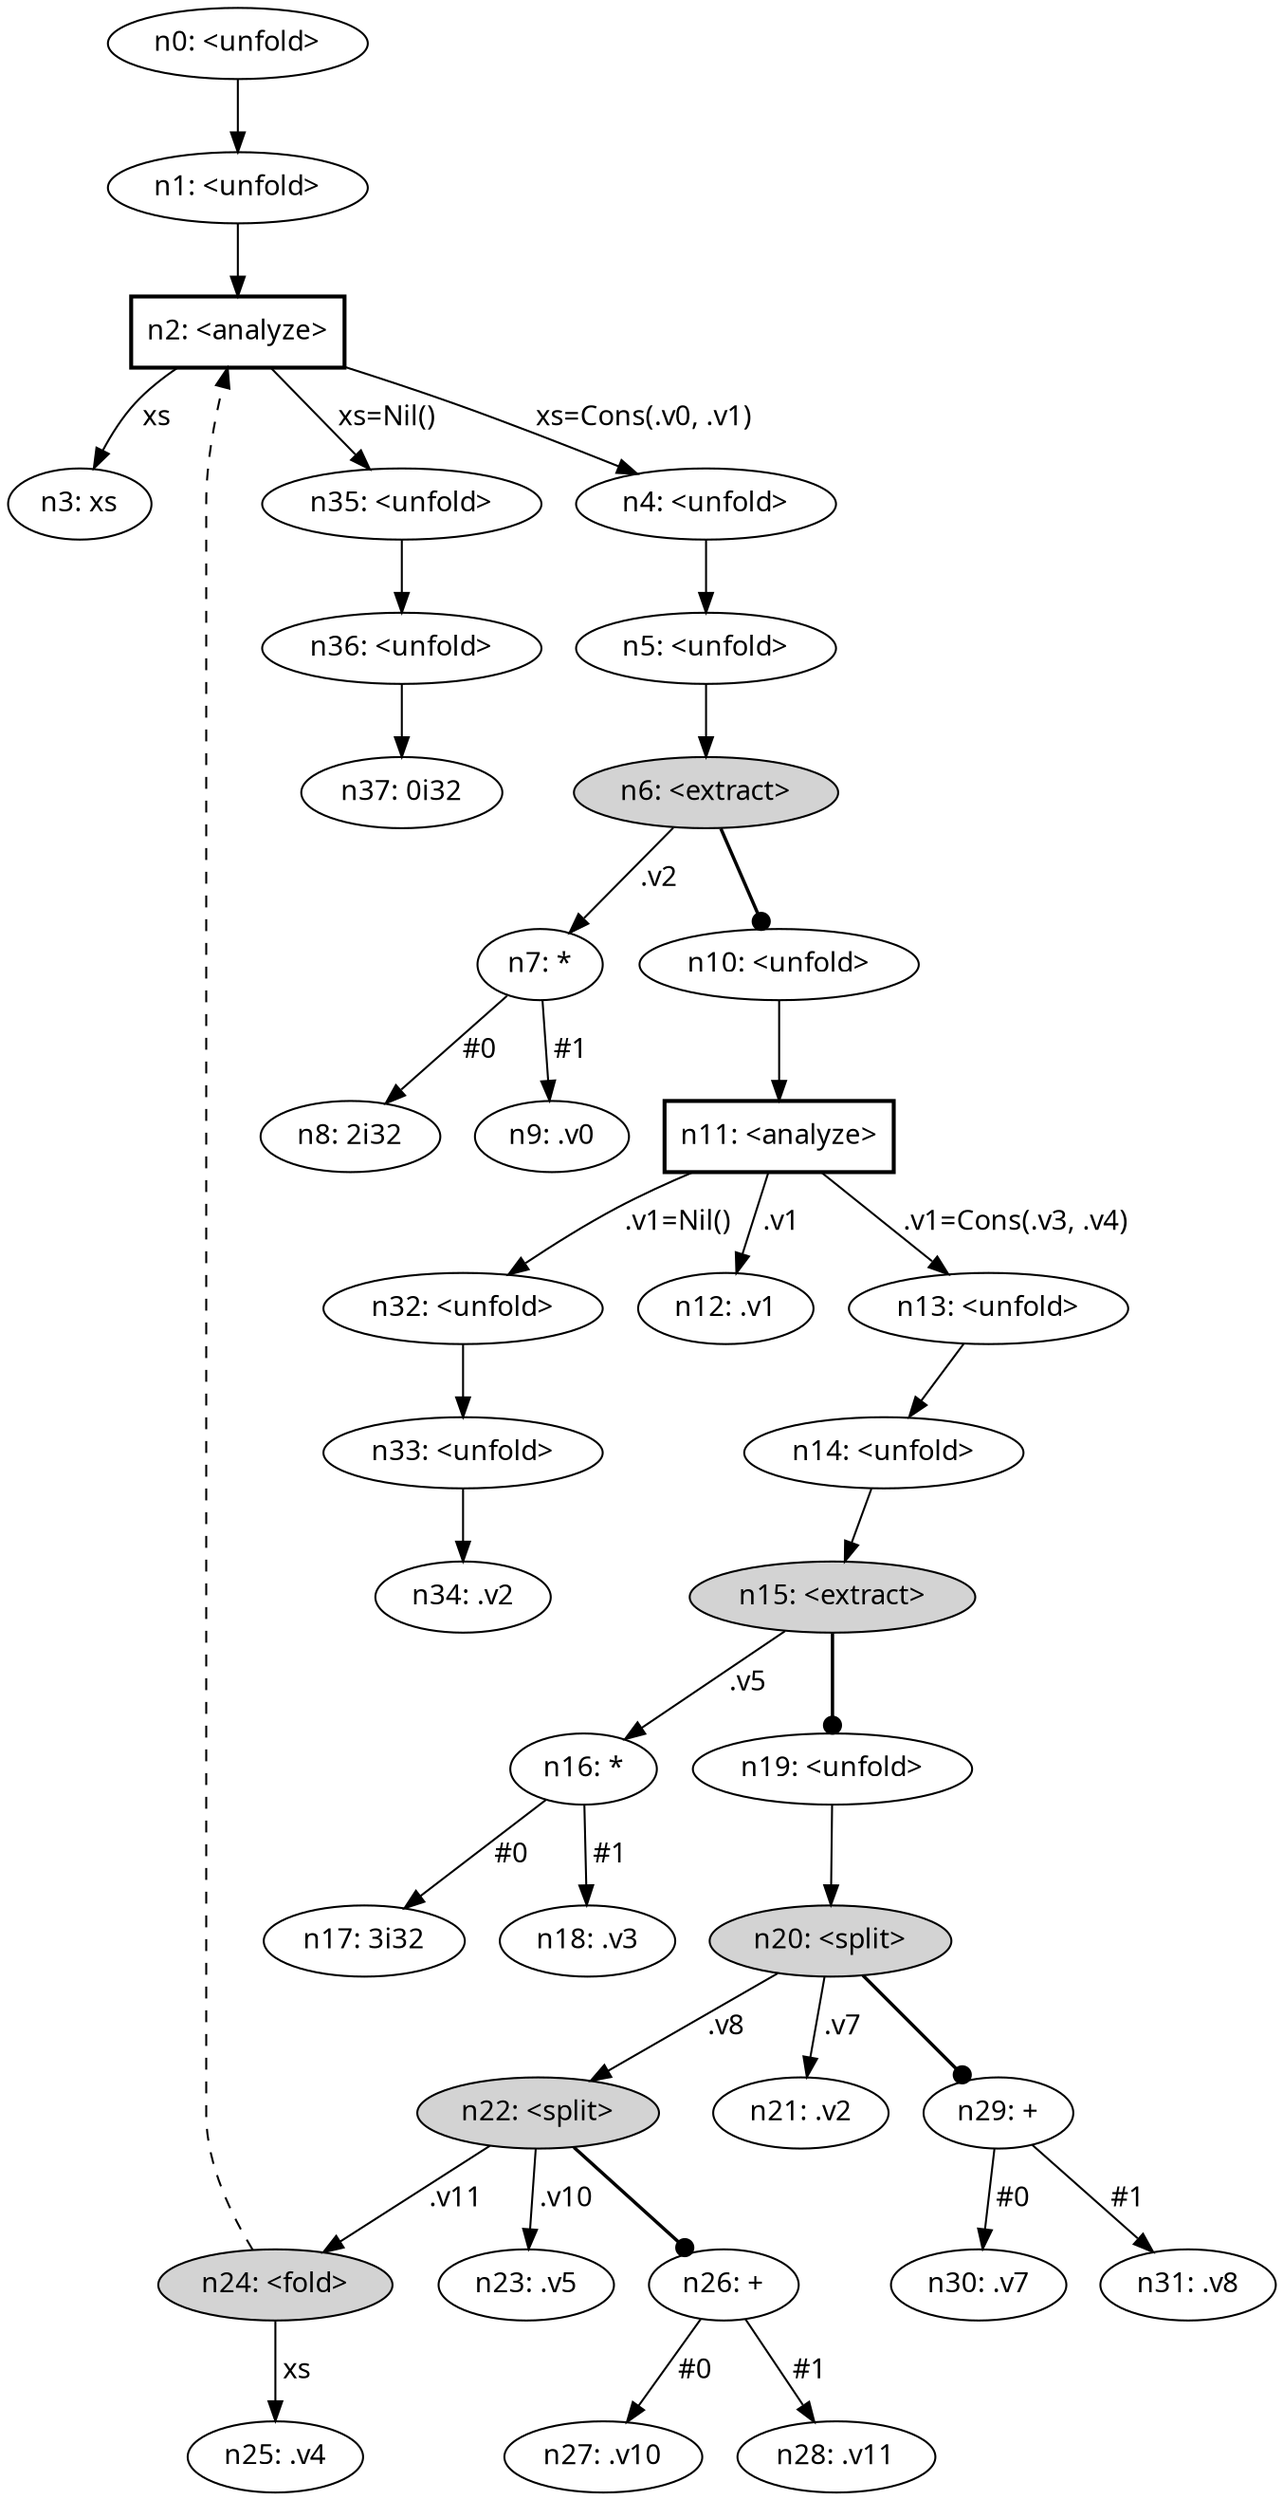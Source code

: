 digraph {
    node [fontname="bold helvetica"];
    edge [fontname="bold helvetica"];
    n0 [label="n0: <unfold>"];
    n1 [label="n1: <unfold>"];
    n0 -> n1;
    n2 [label="n2: <analyze>"] [shape=box style=bold];
    n1 -> n2;
    n3 [label="n3: xs"];
    n2 -> n3 [label=" xs "];
    n4 [label="n4: <unfold>"];
    n2 -> n4 [label=" xs=Cons(.v0, .v1) "];
    n5 [label="n5: <unfold>"];
    n4 -> n5;
    n6 [label="n6: <extract>"] [style=filled];
    n5 -> n6;
    n7 [label="n7: *"];
    n6 -> n7 [label=" .v2 "];
    n8 [label="n8: 2i32"];
    n7 -> n8 [label=" #0 "];
    n9 [label="n9: .v0"];
    n7 -> n9 [label=" #1 "];
    n10 [label="n10: <unfold>"];
    n6 -> n10 [penwidth=1.7 arrowhead=dot];
    n11 [label="n11: <analyze>"] [shape=box style=bold];
    n10 -> n11;
    n12 [label="n12: .v1"];
    n11 -> n12 [label=" .v1 "];
    n13 [label="n13: <unfold>"];
    n11 -> n13 [label=" .v1=Cons(.v3, .v4) "];
    n14 [label="n14: <unfold>"];
    n13 -> n14;
    n15 [label="n15: <extract>"] [style=filled];
    n14 -> n15;
    n16 [label="n16: *"];
    n15 -> n16 [label=" .v5 "];
    n17 [label="n17: 3i32"];
    n16 -> n17 [label=" #0 "];
    n18 [label="n18: .v3"];
    n16 -> n18 [label=" #1 "];
    n19 [label="n19: <unfold>"];
    n15 -> n19 [penwidth=1.7 arrowhead=dot];
    n20 [label="n20: <split>"] [style=filled];
    n19 -> n20;
    n21 [label="n21: .v2"];
    n20 -> n21 [label=" .v7 "];
    n22 [label="n22: <split>"] [style=filled];
    n20 -> n22 [label=" .v8 "];
    n23 [label="n23: .v5"];
    n22 -> n23 [label=" .v10 "];
    n24 [label="n24: <fold>"] [style=filled];
    n22 -> n24 [label=" .v11 "];
    n24 -> n2 [style=dashed];
    n25 [label="n25: .v4"];
    n24 -> n25 [label=" xs "];
    n26 [label="n26: +"];
    n22 -> n26 [penwidth=1.7 arrowhead=dot];
    n27 [label="n27: .v10"];
    n26 -> n27 [label=" #0 "];
    n28 [label="n28: .v11"];
    n26 -> n28 [label=" #1 "];
    n29 [label="n29: +"];
    n20 -> n29 [penwidth=1.7 arrowhead=dot];
    n30 [label="n30: .v7"];
    n29 -> n30 [label=" #0 "];
    n31 [label="n31: .v8"];
    n29 -> n31 [label=" #1 "];
    n32 [label="n32: <unfold>"];
    n11 -> n32 [label=" .v1=Nil() "];
    n33 [label="n33: <unfold>"];
    n32 -> n33;
    n34 [label="n34: .v2"];
    n33 -> n34;
    n35 [label="n35: <unfold>"];
    n2 -> n35 [label=" xs=Nil() "];
    n36 [label="n36: <unfold>"];
    n35 -> n36;
    n37 [label="n37: 0i32"];
    n36 -> n37;
}
